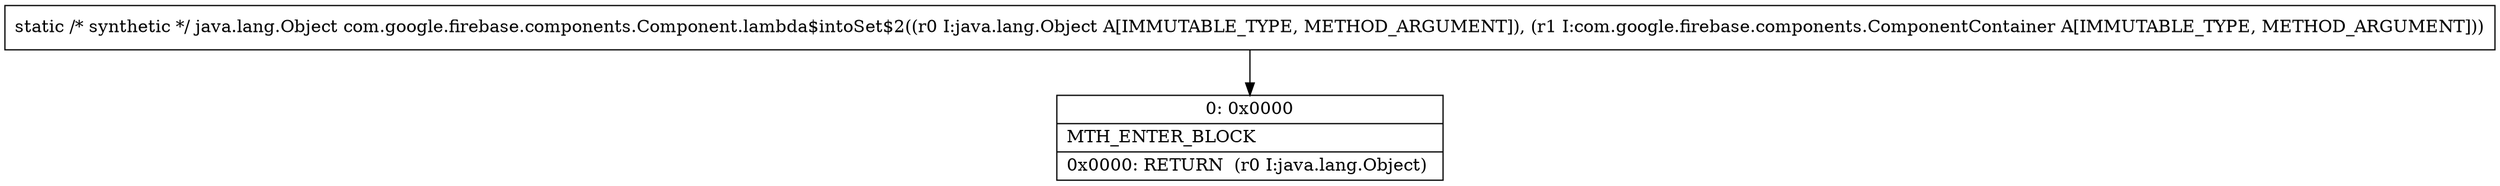 digraph "CFG forcom.google.firebase.components.Component.lambda$intoSet$2(Ljava\/lang\/Object;Lcom\/google\/firebase\/components\/ComponentContainer;)Ljava\/lang\/Object;" {
Node_0 [shape=record,label="{0\:\ 0x0000|MTH_ENTER_BLOCK\l|0x0000: RETURN  (r0 I:java.lang.Object) \l}"];
MethodNode[shape=record,label="{static \/* synthetic *\/ java.lang.Object com.google.firebase.components.Component.lambda$intoSet$2((r0 I:java.lang.Object A[IMMUTABLE_TYPE, METHOD_ARGUMENT]), (r1 I:com.google.firebase.components.ComponentContainer A[IMMUTABLE_TYPE, METHOD_ARGUMENT])) }"];
MethodNode -> Node_0;
}

